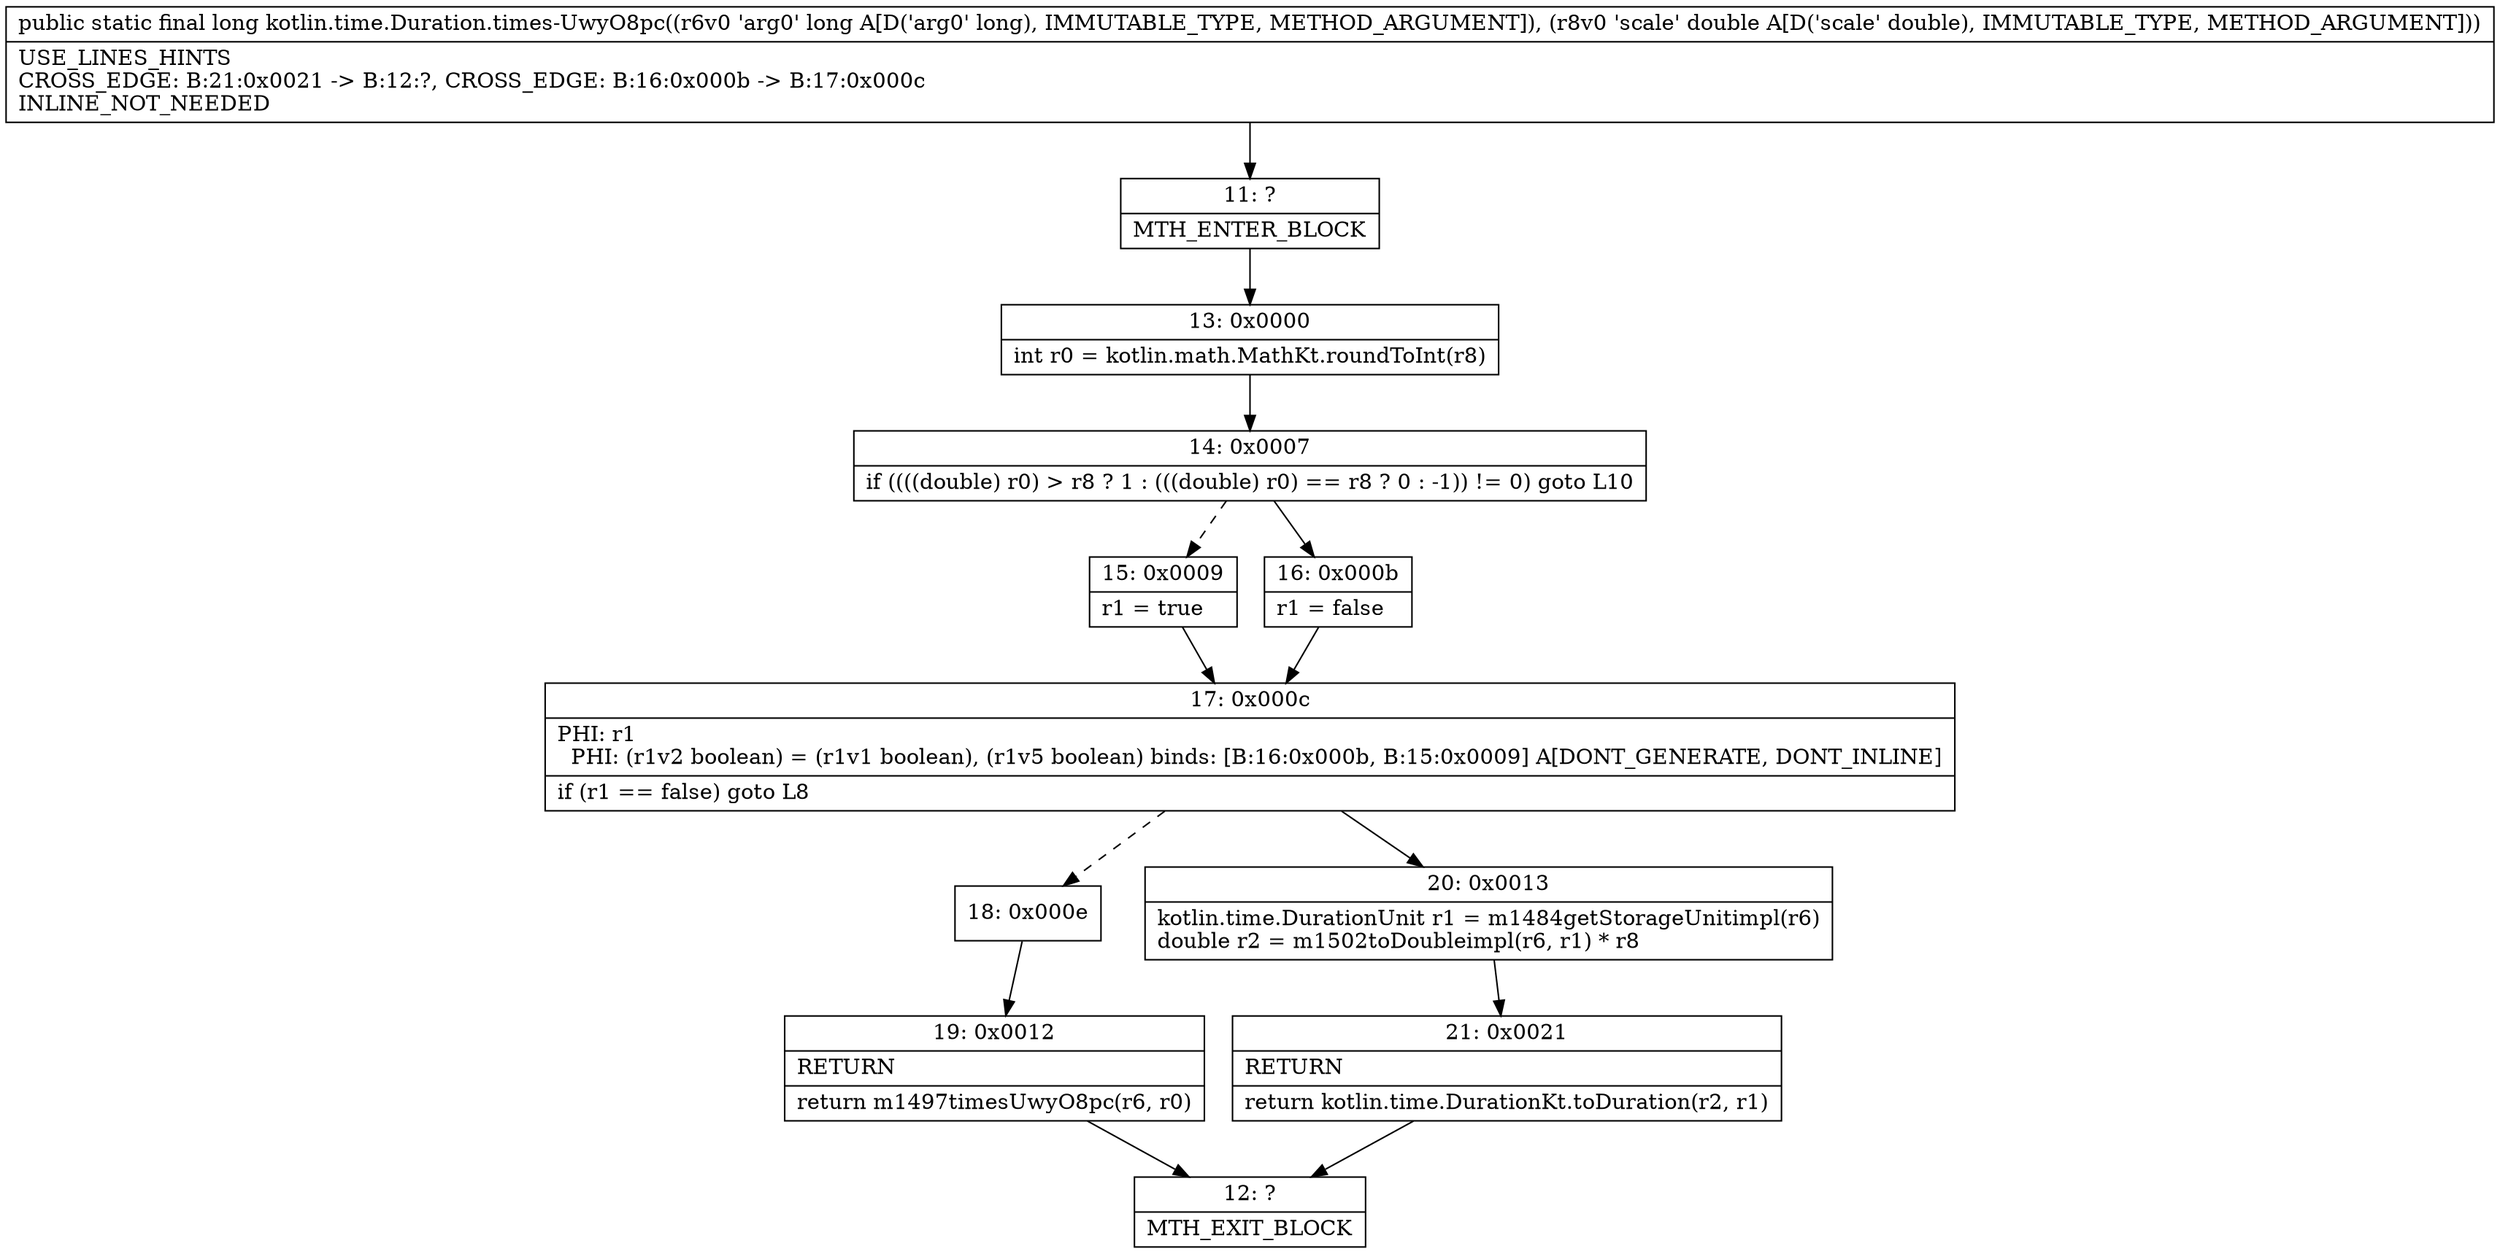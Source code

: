 digraph "CFG forkotlin.time.Duration.times\-UwyO8pc(JD)J" {
Node_11 [shape=record,label="{11\:\ ?|MTH_ENTER_BLOCK\l}"];
Node_13 [shape=record,label="{13\:\ 0x0000|int r0 = kotlin.math.MathKt.roundToInt(r8)\l}"];
Node_14 [shape=record,label="{14\:\ 0x0007|if ((((double) r0) \> r8 ? 1 : (((double) r0) == r8 ? 0 : \-1)) != 0) goto L10\l}"];
Node_15 [shape=record,label="{15\:\ 0x0009|r1 = true\l}"];
Node_17 [shape=record,label="{17\:\ 0x000c|PHI: r1 \l  PHI: (r1v2 boolean) = (r1v1 boolean), (r1v5 boolean) binds: [B:16:0x000b, B:15:0x0009] A[DONT_GENERATE, DONT_INLINE]\l|if (r1 == false) goto L8\l}"];
Node_18 [shape=record,label="{18\:\ 0x000e}"];
Node_19 [shape=record,label="{19\:\ 0x0012|RETURN\l|return m1497timesUwyO8pc(r6, r0)\l}"];
Node_12 [shape=record,label="{12\:\ ?|MTH_EXIT_BLOCK\l}"];
Node_20 [shape=record,label="{20\:\ 0x0013|kotlin.time.DurationUnit r1 = m1484getStorageUnitimpl(r6)\ldouble r2 = m1502toDoubleimpl(r6, r1) * r8\l}"];
Node_21 [shape=record,label="{21\:\ 0x0021|RETURN\l|return kotlin.time.DurationKt.toDuration(r2, r1)\l}"];
Node_16 [shape=record,label="{16\:\ 0x000b|r1 = false\l}"];
MethodNode[shape=record,label="{public static final long kotlin.time.Duration.times\-UwyO8pc((r6v0 'arg0' long A[D('arg0' long), IMMUTABLE_TYPE, METHOD_ARGUMENT]), (r8v0 'scale' double A[D('scale' double), IMMUTABLE_TYPE, METHOD_ARGUMENT]))  | USE_LINES_HINTS\lCROSS_EDGE: B:21:0x0021 \-\> B:12:?, CROSS_EDGE: B:16:0x000b \-\> B:17:0x000c\lINLINE_NOT_NEEDED\l}"];
MethodNode -> Node_11;Node_11 -> Node_13;
Node_13 -> Node_14;
Node_14 -> Node_15[style=dashed];
Node_14 -> Node_16;
Node_15 -> Node_17;
Node_17 -> Node_18[style=dashed];
Node_17 -> Node_20;
Node_18 -> Node_19;
Node_19 -> Node_12;
Node_20 -> Node_21;
Node_21 -> Node_12;
Node_16 -> Node_17;
}

